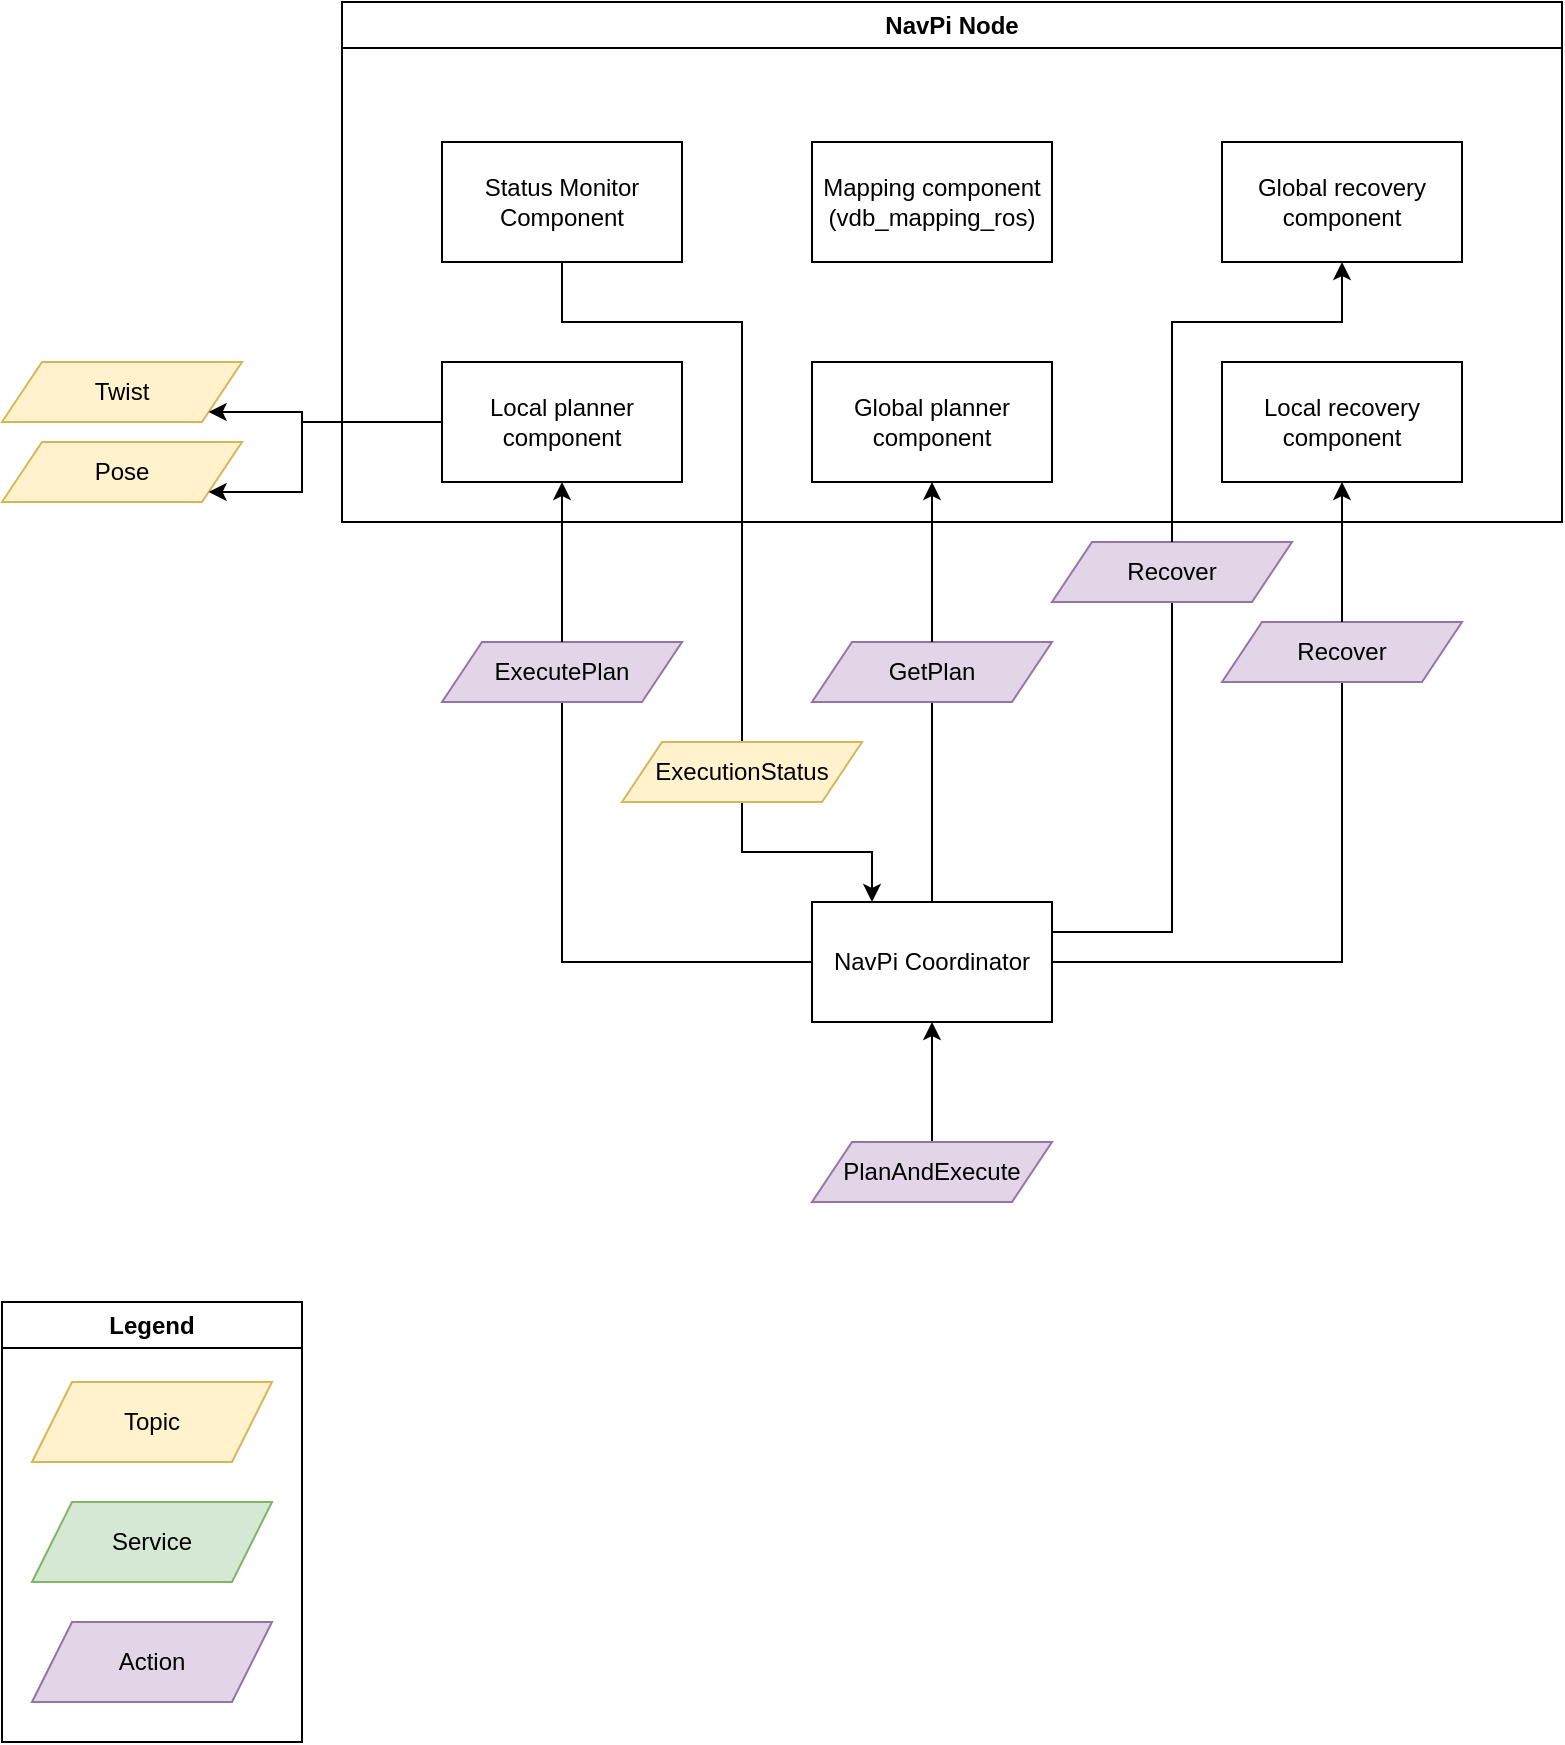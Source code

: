 <mxfile version="22.0.3" type="device">
  <diagram name="Page-1" id="VjZ-jLcptMyJi6Kd7Ea1">
    <mxGraphModel dx="2074" dy="2339" grid="1" gridSize="10" guides="1" tooltips="1" connect="1" arrows="1" fold="1" page="1" pageScale="1" pageWidth="850" pageHeight="1100" math="0" shadow="0">
      <root>
        <mxCell id="0" />
        <mxCell id="1" parent="0" />
        <mxCell id="IWgTlU8rN92Ik9p30xoy-18" style="edgeStyle=orthogonalEdgeStyle;shape=connector;rounded=0;orthogonalLoop=1;jettySize=auto;html=1;labelBackgroundColor=default;strokeColor=default;align=center;verticalAlign=middle;fontFamily=Helvetica;fontSize=11;fontColor=default;endArrow=none;endFill=0;" parent="1" source="IWgTlU8rN92Ik9p30xoy-1" target="IWgTlU8rN92Ik9p30xoy-16" edge="1">
          <mxGeometry relative="1" as="geometry" />
        </mxCell>
        <mxCell id="IWgTlU8rN92Ik9p30xoy-22" style="edgeStyle=orthogonalEdgeStyle;shape=connector;rounded=0;orthogonalLoop=1;jettySize=auto;html=1;labelBackgroundColor=default;strokeColor=default;align=center;verticalAlign=middle;fontFamily=Helvetica;fontSize=11;fontColor=default;endArrow=none;endFill=0;" parent="1" source="IWgTlU8rN92Ik9p30xoy-1" target="IWgTlU8rN92Ik9p30xoy-20" edge="1">
          <mxGeometry relative="1" as="geometry" />
        </mxCell>
        <mxCell id="IWgTlU8rN92Ik9p30xoy-25" style="edgeStyle=orthogonalEdgeStyle;shape=connector;rounded=0;orthogonalLoop=1;jettySize=auto;html=1;labelBackgroundColor=default;strokeColor=default;align=center;verticalAlign=middle;fontFamily=Helvetica;fontSize=11;fontColor=default;endArrow=none;endFill=0;" parent="1" source="IWgTlU8rN92Ik9p30xoy-1" target="IWgTlU8rN92Ik9p30xoy-23" edge="1">
          <mxGeometry relative="1" as="geometry" />
        </mxCell>
        <mxCell id="IWgTlU8rN92Ik9p30xoy-28" style="edgeStyle=orthogonalEdgeStyle;shape=connector;rounded=0;orthogonalLoop=1;jettySize=auto;html=1;labelBackgroundColor=default;strokeColor=default;align=center;verticalAlign=middle;fontFamily=Helvetica;fontSize=11;fontColor=default;endArrow=none;endFill=0;exitX=1;exitY=0.25;exitDx=0;exitDy=0;" parent="1" source="IWgTlU8rN92Ik9p30xoy-1" target="IWgTlU8rN92Ik9p30xoy-26" edge="1">
          <mxGeometry relative="1" as="geometry" />
        </mxCell>
        <mxCell id="IWgTlU8rN92Ik9p30xoy-1" value="NavPi Coordinator" style="rounded=0;whiteSpace=wrap;html=1;" parent="1" vertex="1">
          <mxGeometry x="415" y="-20" width="120" height="60" as="geometry" />
        </mxCell>
        <mxCell id="IWgTlU8rN92Ik9p30xoy-7" value="NavPi Node" style="swimlane;whiteSpace=wrap;html=1;" parent="1" vertex="1">
          <mxGeometry x="180" y="-470" width="610" height="260" as="geometry" />
        </mxCell>
        <mxCell id="IWgTlU8rN92Ik9p30xoy-2" value="Global planner component" style="rounded=0;whiteSpace=wrap;html=1;" parent="IWgTlU8rN92Ik9p30xoy-7" vertex="1">
          <mxGeometry x="235" y="180" width="120" height="60" as="geometry" />
        </mxCell>
        <mxCell id="IWgTlU8rN92Ik9p30xoy-3" value="Local planner component" style="rounded=0;whiteSpace=wrap;html=1;" parent="IWgTlU8rN92Ik9p30xoy-7" vertex="1">
          <mxGeometry x="50" y="180" width="120" height="60" as="geometry" />
        </mxCell>
        <mxCell id="IWgTlU8rN92Ik9p30xoy-4" value="Mapping component&lt;br&gt;(vdb_mapping_ros)" style="rounded=0;whiteSpace=wrap;html=1;" parent="IWgTlU8rN92Ik9p30xoy-7" vertex="1">
          <mxGeometry x="235" y="70" width="120" height="60" as="geometry" />
        </mxCell>
        <mxCell id="IWgTlU8rN92Ik9p30xoy-5" value="Global recovery component" style="rounded=0;whiteSpace=wrap;html=1;" parent="IWgTlU8rN92Ik9p30xoy-7" vertex="1">
          <mxGeometry x="440" y="70" width="120" height="60" as="geometry" />
        </mxCell>
        <mxCell id="IWgTlU8rN92Ik9p30xoy-8" value="Local recovery component" style="rounded=0;whiteSpace=wrap;html=1;" parent="IWgTlU8rN92Ik9p30xoy-7" vertex="1">
          <mxGeometry x="440" y="180" width="120" height="60" as="geometry" />
        </mxCell>
        <mxCell id="IWgTlU8rN92Ik9p30xoy-6" value="Status Monitor&lt;br&gt;Component" style="rounded=0;whiteSpace=wrap;html=1;" parent="IWgTlU8rN92Ik9p30xoy-7" vertex="1">
          <mxGeometry x="50" y="70" width="120" height="60" as="geometry" />
        </mxCell>
        <mxCell id="IWgTlU8rN92Ik9p30xoy-10" value="Legend" style="swimlane;whiteSpace=wrap;html=1;" parent="1" vertex="1">
          <mxGeometry x="10" y="180" width="150" height="220" as="geometry" />
        </mxCell>
        <mxCell id="IWgTlU8rN92Ik9p30xoy-11" value="Service" style="shape=parallelogram;perimeter=parallelogramPerimeter;whiteSpace=wrap;html=1;fixedSize=1;fillColor=#d5e8d4;strokeColor=#82b366;movable=1;resizable=1;rotatable=1;deletable=1;editable=1;locked=0;connectable=1;" parent="IWgTlU8rN92Ik9p30xoy-10" vertex="1">
          <mxGeometry x="15" y="100" width="120" height="40" as="geometry" />
        </mxCell>
        <mxCell id="IWgTlU8rN92Ik9p30xoy-12" value="Topic" style="shape=parallelogram;perimeter=parallelogramPerimeter;whiteSpace=wrap;html=1;fixedSize=1;fillColor=#fff2cc;strokeColor=#d6b656;movable=1;resizable=1;rotatable=1;deletable=1;editable=1;locked=0;connectable=1;" parent="IWgTlU8rN92Ik9p30xoy-10" vertex="1">
          <mxGeometry x="15" y="40" width="120" height="40" as="geometry" />
        </mxCell>
        <mxCell id="IWgTlU8rN92Ik9p30xoy-13" value="Action" style="shape=parallelogram;perimeter=parallelogramPerimeter;whiteSpace=wrap;html=1;fixedSize=1;fillColor=#e1d5e7;strokeColor=#9673a6;movable=1;resizable=1;rotatable=1;deletable=1;editable=1;locked=0;connectable=1;" parent="IWgTlU8rN92Ik9p30xoy-10" vertex="1">
          <mxGeometry x="15" y="160" width="120" height="40" as="geometry" />
        </mxCell>
        <mxCell id="IWgTlU8rN92Ik9p30xoy-15" style="edgeStyle=orthogonalEdgeStyle;rounded=0;orthogonalLoop=1;jettySize=auto;html=1;endArrow=classic;endFill=1;" parent="1" source="IWgTlU8rN92Ik9p30xoy-14" target="IWgTlU8rN92Ik9p30xoy-1" edge="1">
          <mxGeometry relative="1" as="geometry" />
        </mxCell>
        <mxCell id="IWgTlU8rN92Ik9p30xoy-14" value="PlanAndExecute" style="shape=parallelogram;perimeter=parallelogramPerimeter;whiteSpace=wrap;html=1;fixedSize=1;fillColor=#e1d5e7;strokeColor=#9673a6;movable=1;resizable=1;rotatable=1;deletable=1;editable=1;locked=0;connectable=1;" parent="1" vertex="1">
          <mxGeometry x="415" y="100" width="120" height="30" as="geometry" />
        </mxCell>
        <mxCell id="IWgTlU8rN92Ik9p30xoy-31" style="edgeStyle=orthogonalEdgeStyle;shape=connector;rounded=0;orthogonalLoop=1;jettySize=auto;html=1;entryX=0.25;entryY=0;entryDx=0;entryDy=0;labelBackgroundColor=default;strokeColor=default;align=center;verticalAlign=middle;fontFamily=Helvetica;fontSize=11;fontColor=default;endArrow=classic;endFill=1;" parent="1" source="IWgTlU8rN92Ik9p30xoy-29" target="IWgTlU8rN92Ik9p30xoy-1" edge="1">
          <mxGeometry relative="1" as="geometry" />
        </mxCell>
        <mxCell id="IWgTlU8rN92Ik9p30xoy-30" style="edgeStyle=orthogonalEdgeStyle;shape=connector;rounded=0;orthogonalLoop=1;jettySize=auto;html=1;labelBackgroundColor=default;strokeColor=default;align=center;verticalAlign=middle;fontFamily=Helvetica;fontSize=11;fontColor=default;endArrow=none;endFill=0;" parent="1" source="IWgTlU8rN92Ik9p30xoy-6" target="IWgTlU8rN92Ik9p30xoy-29" edge="1">
          <mxGeometry relative="1" as="geometry">
            <Array as="points">
              <mxPoint x="290" y="-310" />
              <mxPoint x="380" y="-310" />
            </Array>
          </mxGeometry>
        </mxCell>
        <mxCell id="IWgTlU8rN92Ik9p30xoy-32" value="Twist" style="shape=parallelogram;perimeter=parallelogramPerimeter;whiteSpace=wrap;html=1;fixedSize=1;fillColor=#fff2cc;strokeColor=#d6b656;movable=1;resizable=1;rotatable=1;deletable=1;editable=1;locked=0;connectable=1;" parent="1" vertex="1">
          <mxGeometry x="10" y="-290" width="120" height="30" as="geometry" />
        </mxCell>
        <mxCell id="IWgTlU8rN92Ik9p30xoy-33" value="Pose" style="shape=parallelogram;perimeter=parallelogramPerimeter;whiteSpace=wrap;html=1;fixedSize=1;fillColor=#fff2cc;strokeColor=#d6b656;movable=1;resizable=1;rotatable=1;deletable=1;editable=1;locked=0;connectable=1;" parent="1" vertex="1">
          <mxGeometry x="10" y="-250" width="120" height="30" as="geometry" />
        </mxCell>
        <mxCell id="IWgTlU8rN92Ik9p30xoy-34" style="edgeStyle=orthogonalEdgeStyle;shape=connector;rounded=0;orthogonalLoop=1;jettySize=auto;html=1;labelBackgroundColor=default;strokeColor=default;align=center;verticalAlign=middle;fontFamily=Helvetica;fontSize=11;fontColor=default;endArrow=classic;endFill=1;" parent="1" source="IWgTlU8rN92Ik9p30xoy-3" target="IWgTlU8rN92Ik9p30xoy-32" edge="1">
          <mxGeometry relative="1" as="geometry">
            <Array as="points">
              <mxPoint x="160" y="-260" />
              <mxPoint x="160" y="-265" />
            </Array>
          </mxGeometry>
        </mxCell>
        <mxCell id="IWgTlU8rN92Ik9p30xoy-35" style="edgeStyle=orthogonalEdgeStyle;shape=connector;rounded=0;orthogonalLoop=1;jettySize=auto;html=1;labelBackgroundColor=default;strokeColor=default;align=center;verticalAlign=middle;fontFamily=Helvetica;fontSize=11;fontColor=default;endArrow=classic;endFill=1;" parent="1" source="IWgTlU8rN92Ik9p30xoy-3" target="IWgTlU8rN92Ik9p30xoy-33" edge="1">
          <mxGeometry relative="1" as="geometry">
            <Array as="points">
              <mxPoint x="160" y="-260" />
              <mxPoint x="160" y="-225" />
            </Array>
          </mxGeometry>
        </mxCell>
        <mxCell id="IWgTlU8rN92Ik9p30xoy-16" value="ExecutePlan" style="shape=parallelogram;perimeter=parallelogramPerimeter;whiteSpace=wrap;html=1;fixedSize=1;fillColor=#e1d5e7;strokeColor=#9673a6;movable=1;resizable=1;rotatable=1;deletable=1;editable=1;locked=0;connectable=1;" parent="1" vertex="1">
          <mxGeometry x="230" y="-150" width="120" height="30" as="geometry" />
        </mxCell>
        <mxCell id="IWgTlU8rN92Ik9p30xoy-19" style="edgeStyle=orthogonalEdgeStyle;shape=connector;rounded=0;orthogonalLoop=1;jettySize=auto;html=1;labelBackgroundColor=default;strokeColor=default;align=center;verticalAlign=middle;fontFamily=Helvetica;fontSize=11;fontColor=default;endArrow=classic;endFill=1;" parent="1" source="IWgTlU8rN92Ik9p30xoy-16" target="IWgTlU8rN92Ik9p30xoy-3" edge="1">
          <mxGeometry relative="1" as="geometry" />
        </mxCell>
        <mxCell id="IWgTlU8rN92Ik9p30xoy-29" value="ExecutionStatus" style="shape=parallelogram;perimeter=parallelogramPerimeter;whiteSpace=wrap;html=1;fixedSize=1;fillColor=#fff2cc;strokeColor=#d6b656;movable=1;resizable=1;rotatable=1;deletable=1;editable=1;locked=0;connectable=1;" parent="1" vertex="1">
          <mxGeometry x="320" y="-100" width="120" height="30" as="geometry" />
        </mxCell>
        <mxCell id="IWgTlU8rN92Ik9p30xoy-20" value="GetPlan" style="shape=parallelogram;perimeter=parallelogramPerimeter;whiteSpace=wrap;html=1;fixedSize=1;fillColor=#e1d5e7;strokeColor=#9673a6;movable=1;resizable=1;rotatable=1;deletable=1;editable=1;locked=0;connectable=1;" parent="1" vertex="1">
          <mxGeometry x="415" y="-150" width="120" height="30" as="geometry" />
        </mxCell>
        <mxCell id="IWgTlU8rN92Ik9p30xoy-26" value="Recover" style="shape=parallelogram;perimeter=parallelogramPerimeter;whiteSpace=wrap;html=1;fixedSize=1;fillColor=#e1d5e7;strokeColor=#9673a6;movable=1;resizable=1;rotatable=1;deletable=1;editable=1;locked=0;connectable=1;" parent="1" vertex="1">
          <mxGeometry x="535" y="-200" width="120" height="30" as="geometry" />
        </mxCell>
        <mxCell id="IWgTlU8rN92Ik9p30xoy-23" value="Recover" style="shape=parallelogram;perimeter=parallelogramPerimeter;whiteSpace=wrap;html=1;fixedSize=1;fillColor=#e1d5e7;strokeColor=#9673a6;movable=1;resizable=1;rotatable=1;deletable=1;editable=1;locked=0;connectable=1;" parent="1" vertex="1">
          <mxGeometry x="620" y="-160" width="120" height="30" as="geometry" />
        </mxCell>
        <mxCell id="IWgTlU8rN92Ik9p30xoy-21" style="edgeStyle=orthogonalEdgeStyle;shape=connector;rounded=0;orthogonalLoop=1;jettySize=auto;html=1;labelBackgroundColor=default;strokeColor=default;align=center;verticalAlign=middle;fontFamily=Helvetica;fontSize=11;fontColor=default;endArrow=classic;endFill=1;" parent="1" source="IWgTlU8rN92Ik9p30xoy-20" target="IWgTlU8rN92Ik9p30xoy-2" edge="1">
          <mxGeometry relative="1" as="geometry" />
        </mxCell>
        <mxCell id="IWgTlU8rN92Ik9p30xoy-27" style="edgeStyle=orthogonalEdgeStyle;shape=connector;rounded=0;orthogonalLoop=1;jettySize=auto;html=1;labelBackgroundColor=default;strokeColor=default;align=center;verticalAlign=middle;fontFamily=Helvetica;fontSize=11;fontColor=default;endArrow=classic;endFill=1;" parent="1" source="IWgTlU8rN92Ik9p30xoy-26" target="IWgTlU8rN92Ik9p30xoy-5" edge="1">
          <mxGeometry relative="1" as="geometry">
            <Array as="points">
              <mxPoint x="595" y="-310" />
              <mxPoint x="680" y="-310" />
            </Array>
          </mxGeometry>
        </mxCell>
        <mxCell id="IWgTlU8rN92Ik9p30xoy-24" style="edgeStyle=orthogonalEdgeStyle;shape=connector;rounded=0;orthogonalLoop=1;jettySize=auto;html=1;labelBackgroundColor=default;strokeColor=default;align=center;verticalAlign=middle;fontFamily=Helvetica;fontSize=11;fontColor=default;endArrow=classic;endFill=1;" parent="1" source="IWgTlU8rN92Ik9p30xoy-23" target="IWgTlU8rN92Ik9p30xoy-8" edge="1">
          <mxGeometry relative="1" as="geometry" />
        </mxCell>
      </root>
    </mxGraphModel>
  </diagram>
</mxfile>
